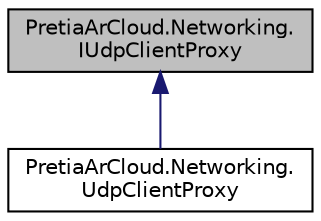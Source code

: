 digraph "PretiaArCloud.Networking.IUdpClientProxy"
{
 // LATEX_PDF_SIZE
  edge [fontname="Helvetica",fontsize="10",labelfontname="Helvetica",labelfontsize="10"];
  node [fontname="Helvetica",fontsize="10",shape=record];
  Node1 [label="PretiaArCloud.Networking.\lIUdpClientProxy",height=0.2,width=0.4,color="black", fillcolor="grey75", style="filled", fontcolor="black",tooltip=" "];
  Node1 -> Node2 [dir="back",color="midnightblue",fontsize="10",style="solid",fontname="Helvetica"];
  Node2 [label="PretiaArCloud.Networking.\lUdpClientProxy",height=0.2,width=0.4,color="black", fillcolor="white", style="filled",URL="$classPretiaArCloud_1_1Networking_1_1UdpClientProxy.html",tooltip=" "];
}
